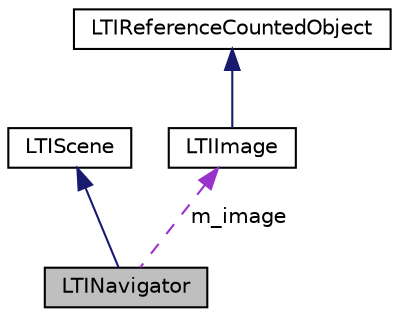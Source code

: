 digraph "LTINavigator"
{
  bgcolor="transparent";
  edge [fontname="Helvetica",fontsize="10",labelfontname="Helvetica",labelfontsize="10"];
  node [fontname="Helvetica",fontsize="10",shape=record];
  Node1 [label="LTINavigator",height=0.2,width=0.4,color="black", fillcolor="grey75", style="filled" fontcolor="black"];
  Node2 -> Node1 [dir="back",color="midnightblue",fontsize="10",style="solid",fontname="Helvetica"];
  Node2 [label="LTIScene",height=0.2,width=0.4,color="black",URL="$a00102.html",tooltip="representation of a scene "];
  Node3 -> Node1 [dir="back",color="darkorchid3",fontsize="10",style="dashed",label=" m_image" ,fontname="Helvetica"];
  Node3 [label="LTIImage",height=0.2,width=0.4,color="black",URL="$a00052.html",tooltip="abstract class representing an image "];
  Node4 -> Node3 [dir="back",color="midnightblue",fontsize="10",style="solid",fontname="Helvetica"];
  Node4 [label="LTIReferenceCountedObject",height=0.2,width=0.4,color="black",URL="$a00100.html",tooltip="LTIReferenceCountedObject is a base class for implementing reference counting. "];
}
